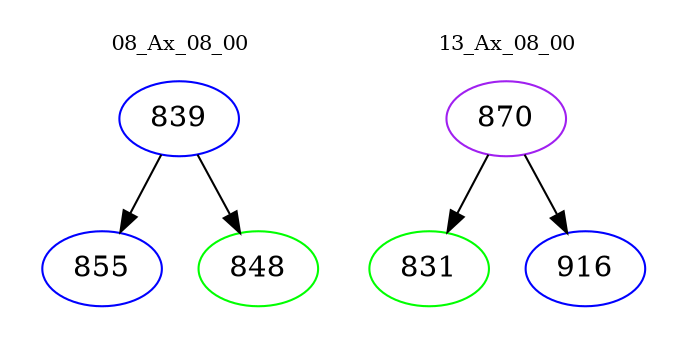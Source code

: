 digraph{
subgraph cluster_0 {
color = white
label = "08_Ax_08_00";
fontsize=10;
T0_839 [label="839", color="blue"]
T0_839 -> T0_855 [color="black"]
T0_855 [label="855", color="blue"]
T0_839 -> T0_848 [color="black"]
T0_848 [label="848", color="green"]
}
subgraph cluster_1 {
color = white
label = "13_Ax_08_00";
fontsize=10;
T1_870 [label="870", color="purple"]
T1_870 -> T1_831 [color="black"]
T1_831 [label="831", color="green"]
T1_870 -> T1_916 [color="black"]
T1_916 [label="916", color="blue"]
}
}
